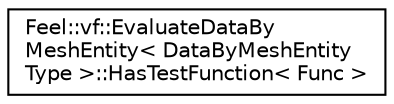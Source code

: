 digraph "Graphical Class Hierarchy"
{
 // LATEX_PDF_SIZE
  edge [fontname="Helvetica",fontsize="10",labelfontname="Helvetica",labelfontsize="10"];
  node [fontname="Helvetica",fontsize="10",shape=record];
  rankdir="LR";
  Node0 [label="Feel::vf::EvaluateDataBy\lMeshEntity\< DataByMeshEntity\lType \>::HasTestFunction\< Func \>",height=0.2,width=0.4,color="black", fillcolor="white", style="filled",URL="$structFeel_1_1vf_1_1EvaluateDataByMeshEntity_1_1HasTestFunction.html",tooltip=" "];
}
